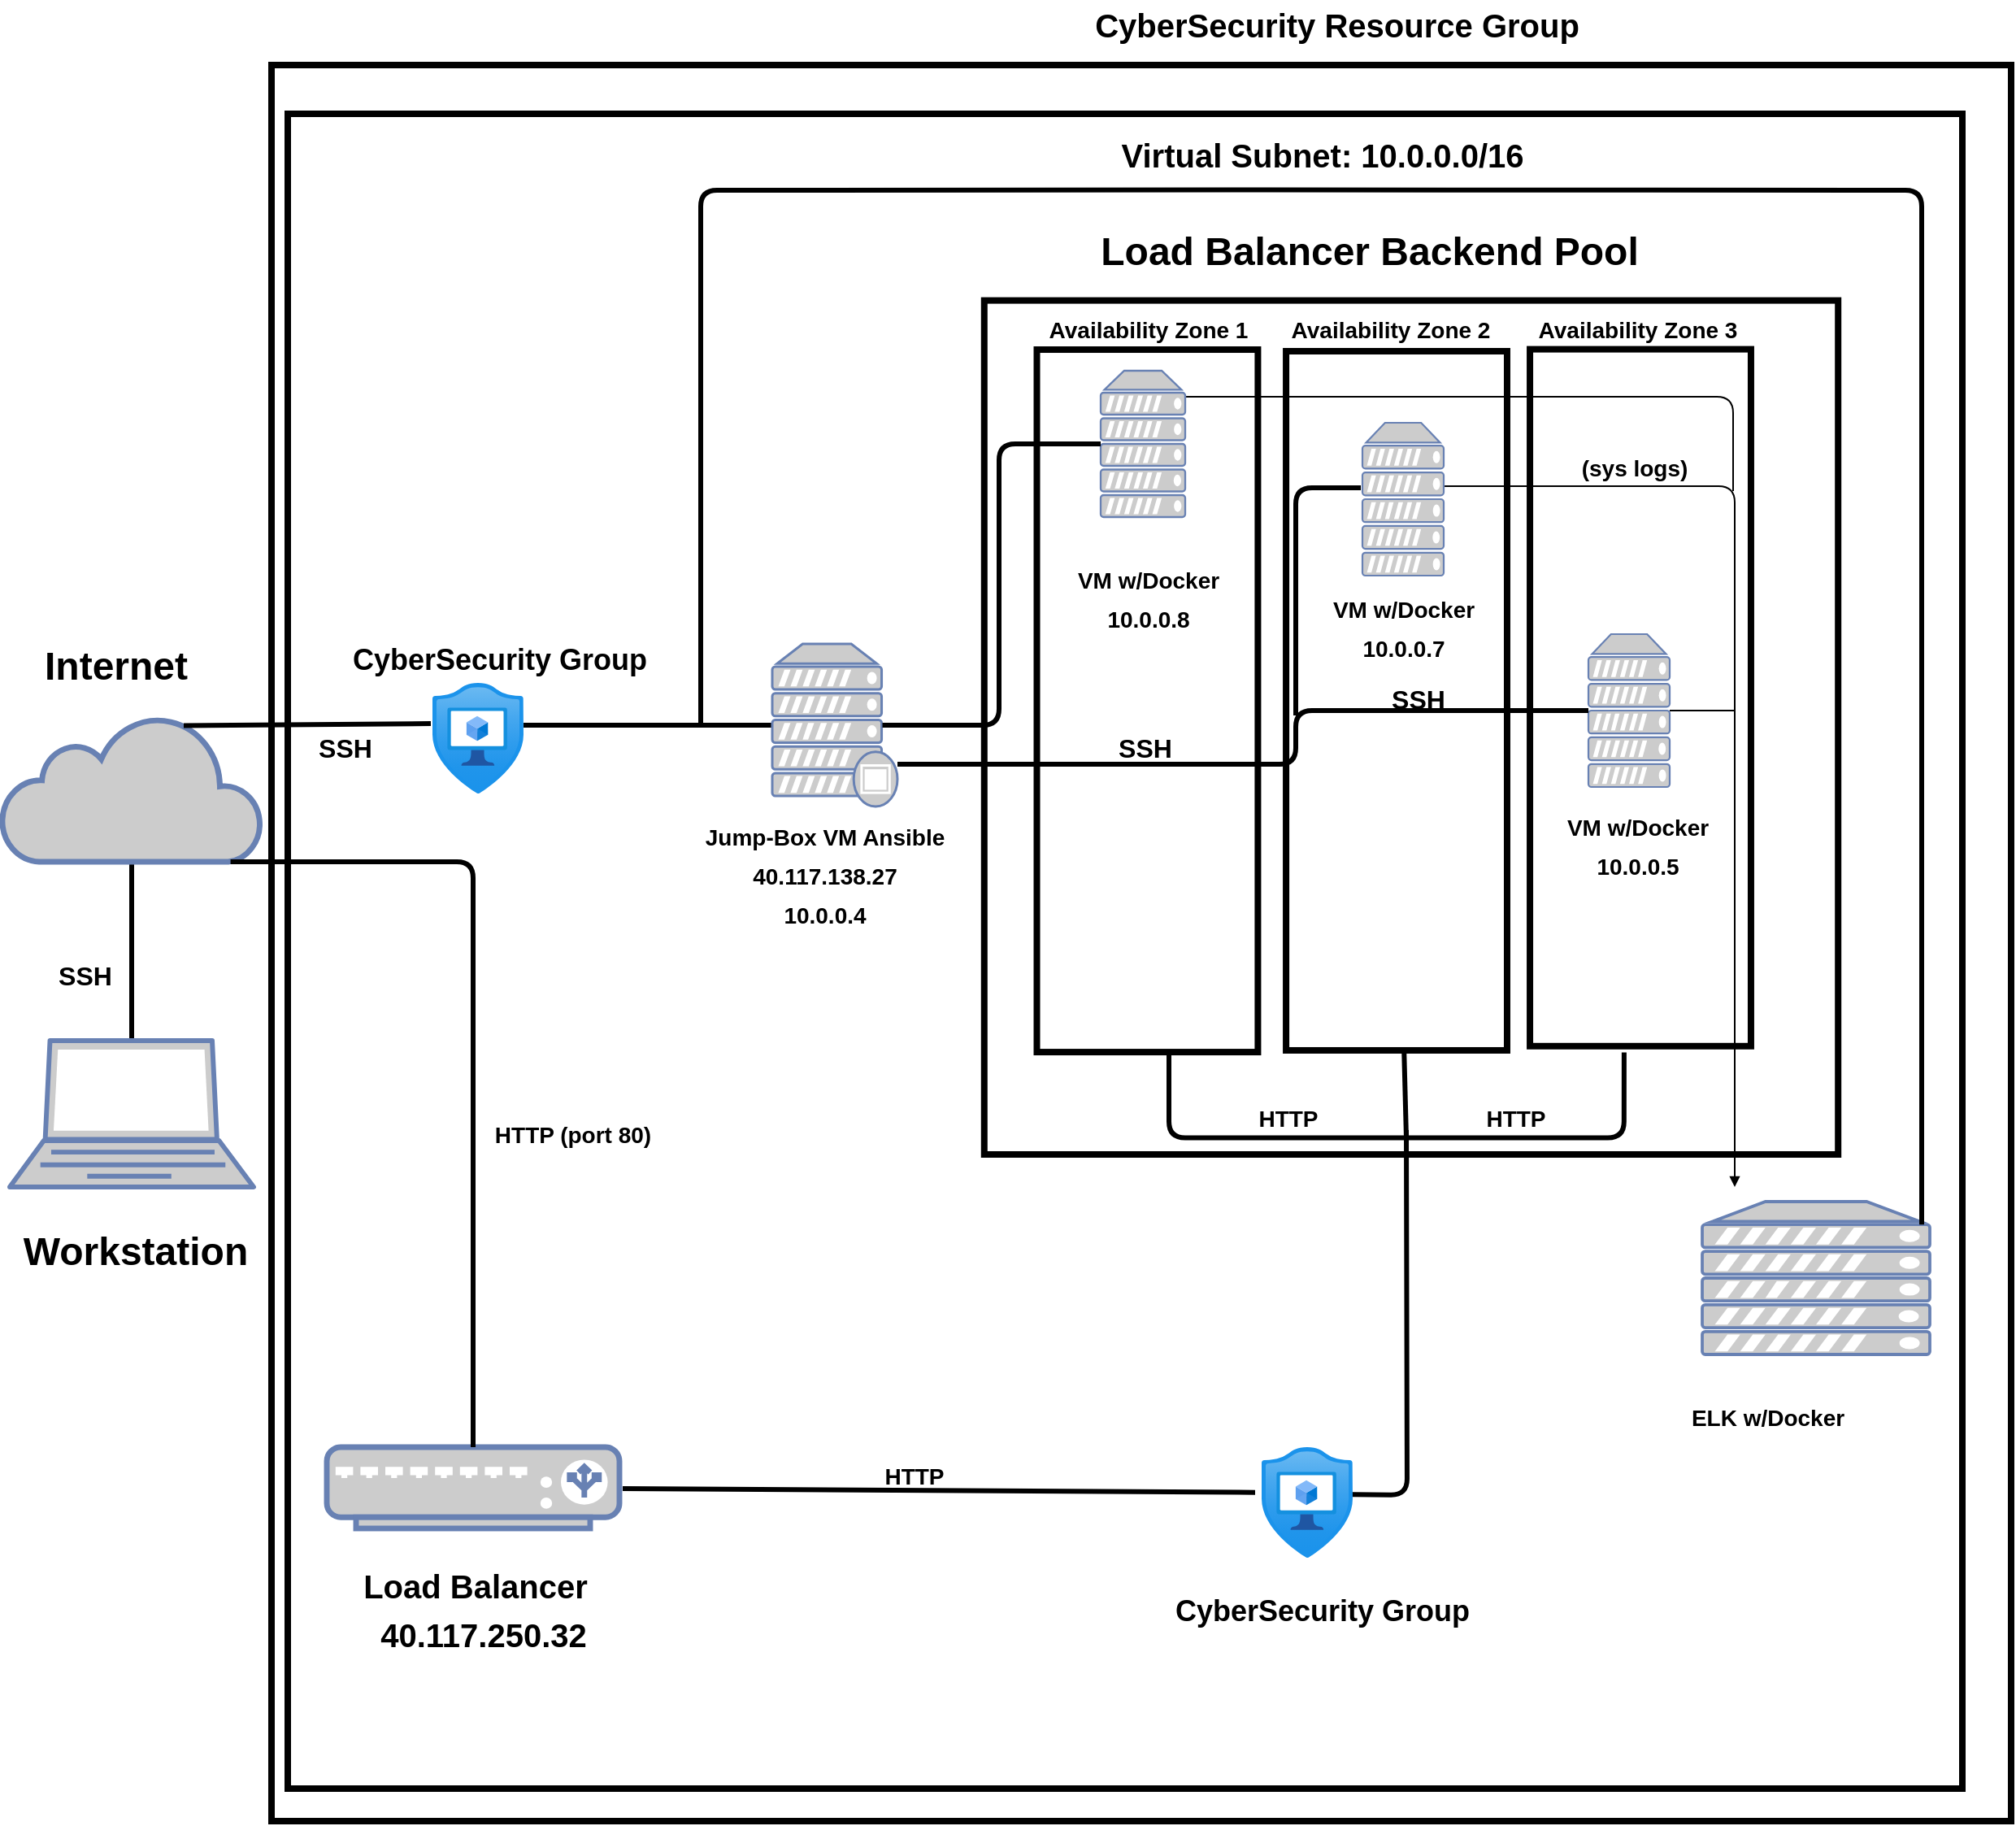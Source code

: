 <mxfile version="13.9.9" type="device"><diagram id="ICSO1sdo6AwT9c7mzcTs" name="Page-1"><mxGraphModel dx="1422" dy="1712" grid="1" gridSize="10" guides="1" tooltips="1" connect="1" arrows="1" fold="1" page="1" pageScale="1" pageWidth="1100" pageHeight="850" math="0" shadow="0"><root><mxCell id="0"/><mxCell id="1" parent="0"/><mxCell id="Nk9kMhet8O1wSBn22y-7-63" value="" style="rounded=0;whiteSpace=wrap;html=1;strokeWidth=4;" vertex="1" parent="1"><mxGeometry x="170" y="-200" width="1070" height="1080" as="geometry"/></mxCell><mxCell id="Nk9kMhet8O1wSBn22y-7-62" value="" style="whiteSpace=wrap;html=1;aspect=fixed;strokeWidth=4;" vertex="1" parent="1"><mxGeometry x="180" y="-170" width="1030" height="1030" as="geometry"/></mxCell><mxCell id="Nk9kMhet8O1wSBn22y-7-61" value="" style="whiteSpace=wrap;html=1;aspect=fixed;strokeWidth=4;" vertex="1" parent="1"><mxGeometry x="608.4" y="-55.2" width="525.2" height="525.2" as="geometry"/></mxCell><mxCell id="Nk9kMhet8O1wSBn22y-7-44" value="" style="group" vertex="1" connectable="0" parent="1"><mxGeometry x="640.755" y="-25.2" width="439.225" height="432.24" as="geometry"/></mxCell><mxCell id="Nk9kMhet8O1wSBn22y-7-43" value="" style="rounded=0;whiteSpace=wrap;html=1;rotation=90;strokeWidth=4;" vertex="1" parent="Nk9kMhet8O1wSBn22y-7-44"><mxGeometry x="156.955" y="146.32" width="428.59" height="135.95" as="geometry"/></mxCell><mxCell id="Nk9kMhet8O1wSBn22y-7-41" value="" style="rounded=0;whiteSpace=wrap;html=1;rotation=90;strokeWidth=4;" vertex="1" parent="Nk9kMhet8O1wSBn22y-7-44"><mxGeometry x="6.265" y="148.22" width="429.98" height="135.95" as="geometry"/></mxCell><mxCell id="Nk9kMhet8O1wSBn22y-7-40" value="" style="rounded=0;whiteSpace=wrap;html=1;rotation=90;strokeWidth=4;" vertex="1" parent="Nk9kMhet8O1wSBn22y-7-44"><mxGeometry x="-148.035" y="148.25" width="432.02" height="135.95" as="geometry"/></mxCell><mxCell id="Nk9kMhet8O1wSBn22y-7-49" style="edgeStyle=orthogonalEdgeStyle;rounded=1;orthogonalLoop=1;jettySize=auto;html=1;startArrow=none;startFill=0;sourcePerimeterSpacing=0;endArrow=none;endFill=0;endSize=4;targetPerimeterSpacing=0;strokeColor=#000000;strokeWidth=3;entryX=1.009;entryY=0.574;entryDx=0;entryDy=0;entryPerimeter=0;" edge="1" parent="Nk9kMhet8O1wSBn22y-7-44" target="Nk9kMhet8O1wSBn22y-7-43"><mxGeometry relative="1" as="geometry"><mxPoint x="361.245" y="515.2" as="targetPoint"/><mxPoint x="81.245" y="432.24" as="sourcePoint"/><Array as="points"><mxPoint x="81" y="485"/><mxPoint x="361" y="485"/></Array></mxGeometry></mxCell><mxCell id="tz4TMsR9JitPUQdAnOYj-48" value="&lt;font style=&quot;font-size: 14px&quot;&gt;&lt;b&gt;VM w/Docker&lt;br&gt;10.0.0.8&lt;br&gt;&lt;/b&gt;&lt;/font&gt;" style="text;html=1;resizable=0;autosize=1;align=center;verticalAlign=middle;points=[];fillColor=none;strokeColor=none;rounded=0;fontSize=20;" parent="Nk9kMhet8O1wSBn22y-7-44" vertex="1"><mxGeometry x="17.975" y="121.2" width="100" height="60" as="geometry"/></mxCell><mxCell id="tz4TMsR9JitPUQdAnOYj-8" value="&lt;font style=&quot;font-size: 18px&quot;&gt;&lt;b&gt;CyberSecurity Group&lt;/b&gt;&lt;/font&gt;" style="text;html=1;align=center;verticalAlign=middle;resizable=0;points=[];autosize=1;fontSize=20;" parent="1" vertex="1"><mxGeometry x="210" y="150" width="200" height="30" as="geometry"/></mxCell><mxCell id="tz4TMsR9JitPUQdAnOYj-16" value="&lt;b&gt;&lt;font style=&quot;font-size: 14px&quot;&gt;HTTP (port 80)&lt;/font&gt;&lt;/b&gt;" style="text;html=1;align=center;verticalAlign=middle;resizable=0;points=[];autosize=1;fontSize=20;" parent="1" vertex="1"><mxGeometry x="300" y="440" width="110" height="30" as="geometry"/></mxCell><mxCell id="tz4TMsR9JitPUQdAnOYj-47" value="&lt;font size=&quot;1&quot;&gt;&lt;b style=&quot;font-size: 14px&quot;&gt;ELK w/Docker&lt;/b&gt;&lt;/font&gt;" style="text;html=1;resizable=0;autosize=1;align=center;verticalAlign=middle;points=[];fillColor=none;strokeColor=none;rounded=0;fontSize=20;" parent="1" vertex="1"><mxGeometry x="1035.2" y="614" width="110" height="30" as="geometry"/></mxCell><mxCell id="tz4TMsR9JitPUQdAnOYj-54" value="" style="group" parent="1" vertex="1" connectable="0"><mxGeometry x="6" y="80" width="160" height="480" as="geometry"/></mxCell><mxCell id="tz4TMsR9JitPUQdAnOYj-4" value="&lt;font style=&quot;font-size: 24px&quot;&gt;&lt;b&gt;Workstation&lt;/b&gt;&lt;/font&gt;" style="text;html=1;resizable=0;autosize=1;align=center;verticalAlign=middle;points=[];fillColor=none;strokeColor=none;rounded=0;fontSize=20;" parent="tz4TMsR9JitPUQdAnOYj-54" vertex="1"><mxGeometry x="5" y="440" width="150" height="20" as="geometry"/></mxCell><mxCell id="Nk9kMhet8O1wSBn22y-7-4" value="&lt;b&gt;&lt;font style=&quot;font-size: 16px&quot;&gt;SSH&lt;/font&gt;&lt;/b&gt;" style="text;html=1;align=center;verticalAlign=middle;resizable=0;points=[];autosize=1;" vertex="1" parent="tz4TMsR9JitPUQdAnOYj-54"><mxGeometry x="24" y="270" width="50" height="20" as="geometry"/></mxCell><mxCell id="Nk9kMhet8O1wSBn22y-7-12" value="" style="group" vertex="1" connectable="0" parent="tz4TMsR9JitPUQdAnOYj-54"><mxGeometry width="160" height="410" as="geometry"/></mxCell><mxCell id="Nk9kMhet8O1wSBn22y-7-14" style="rounded=0;orthogonalLoop=1;jettySize=auto;html=1;entryX=0.5;entryY=1;entryDx=0;entryDy=0;entryPerimeter=0;strokeWidth=3;startArrow=none;startFill=0;endSize=0;endArrow=none;endFill=0;" edge="1" parent="Nk9kMhet8O1wSBn22y-7-12" source="tz4TMsR9JitPUQdAnOYj-3" target="Nk9kMhet8O1wSBn22y-7-10"><mxGeometry relative="1" as="geometry"/></mxCell><mxCell id="tz4TMsR9JitPUQdAnOYj-3" value="" style="fontColor=#0066CC;verticalAlign=top;verticalLabelPosition=bottom;labelPosition=center;align=center;html=1;outlineConnect=0;fillColor=#CCCCCC;strokeColor=#6881B3;gradientColor=none;gradientDirection=north;strokeWidth=2;shape=mxgraph.networks.laptop;" parent="Nk9kMhet8O1wSBn22y-7-12" vertex="1"><mxGeometry x="3" y="320" width="150" height="90" as="geometry"/></mxCell><mxCell id="Nk9kMhet8O1wSBn22y-7-10" value="" style="html=1;outlineConnect=0;fillColor=#CCCCCC;strokeColor=#6881B3;gradientColor=none;gradientDirection=north;strokeWidth=2;shape=mxgraph.networks.cloud;fontColor=#ffffff;" vertex="1" parent="Nk9kMhet8O1wSBn22y-7-12"><mxGeometry x="-2" y="120" width="160" height="90" as="geometry"/></mxCell><mxCell id="tz4TMsR9JitPUQdAnOYj-2" value="&lt;font style=&quot;font-size: 24px&quot;&gt;&lt;b&gt;Internet&lt;/b&gt;&lt;/font&gt;" style="text;html=1;resizable=0;autosize=1;align=center;verticalAlign=middle;points=[];fillColor=none;strokeColor=none;rounded=0;fontSize=20;" parent="Nk9kMhet8O1wSBn22y-7-12" vertex="1"><mxGeometry x="18" y="80" width="100" height="20" as="geometry"/></mxCell><mxCell id="tz4TMsR9JitPUQdAnOYj-61" value="&lt;b&gt;Virtual Subnet: 10.0.0.0/16&lt;/b&gt;" style="text;html=1;align=center;verticalAlign=middle;resizable=0;points=[];autosize=1;fontSize=20;" parent="1" vertex="1"><mxGeometry x="686" y="-160" width="260" height="30" as="geometry"/></mxCell><mxCell id="tz4TMsR9JitPUQdAnOYj-63" value="&lt;font style=&quot;font-size: 20px&quot;&gt;&lt;b&gt;CyberSecurity Resource Group&lt;/b&gt;&lt;/font&gt;" style="text;html=1;align=center;verticalAlign=middle;resizable=0;points=[];autosize=1;fontSize=20;" parent="1" vertex="1"><mxGeometry x="670" y="-240" width="310" height="30" as="geometry"/></mxCell><mxCell id="tz4TMsR9JitPUQdAnOYj-10" value="" style="fontColor=#0066CC;verticalAlign=top;verticalLabelPosition=bottom;labelPosition=center;align=center;html=1;outlineConnect=0;fillColor=#CCCCCC;strokeColor=#6881B3;gradientColor=none;gradientDirection=north;strokeWidth=2;shape=mxgraph.networks.load_balancer;" parent="1" vertex="1"><mxGeometry x="204" y="650" width="180" height="50" as="geometry"/></mxCell><mxCell id="tz4TMsR9JitPUQdAnOYj-31" value="&lt;font style=&quot;font-size: 24px&quot;&gt;&lt;b&gt;Load Balancer Backend Pool&lt;/b&gt;&lt;/font&gt;" style="text;html=1;resizable=0;autosize=1;align=center;verticalAlign=middle;points=[];fillColor=none;strokeColor=none;rounded=0;fontSize=20;" parent="1" vertex="1"><mxGeometry x="670" y="-100" width="350" height="30" as="geometry"/></mxCell><mxCell id="tz4TMsR9JitPUQdAnOYj-49" value="&lt;font style=&quot;font-size: 14px&quot;&gt;&lt;b&gt;VM w/Docker&lt;br&gt;10.0.0.7&lt;br&gt;&lt;/b&gt;&lt;/font&gt;" style="text;html=1;resizable=0;autosize=1;align=center;verticalAlign=middle;points=[];fillColor=none;strokeColor=none;rounded=0;fontSize=20;" parent="1" vertex="1"><mxGeometry x="816" y="114" width="100" height="60" as="geometry"/></mxCell><mxCell id="tz4TMsR9JitPUQdAnOYj-53" value="&lt;font style=&quot;font-size: 14px&quot;&gt;&lt;b&gt;Jump-Box VM Ansible&lt;br&gt;40.117.138.27&lt;br&gt;10.0.0.4&lt;br&gt;&lt;/b&gt;&lt;/font&gt;" style="text;html=1;resizable=0;autosize=1;align=center;verticalAlign=middle;points=[];fillColor=none;strokeColor=none;rounded=0;fontSize=20;" parent="1" vertex="1"><mxGeometry x="430" y="256" width="160" height="80" as="geometry"/></mxCell><mxCell id="sqx2bSAOAPN3HVUusI9J-3" value="" style="group" parent="1" vertex="1" connectable="0"><mxGeometry x="200" y="720" width="190" height="60" as="geometry"/></mxCell><mxCell id="tz4TMsR9JitPUQdAnOYj-12" value="&lt;b&gt;Load Balancer&lt;/b&gt;" style="text;html=1;align=center;verticalAlign=middle;resizable=0;points=[];autosize=1;fontSize=20;" parent="sqx2bSAOAPN3HVUusI9J-3" vertex="1"><mxGeometry x="20" width="150" height="30" as="geometry"/></mxCell><mxCell id="tz4TMsR9JitPUQdAnOYj-13" value="&lt;b&gt;40.117.250.32&lt;/b&gt;" style="text;html=1;align=center;verticalAlign=middle;resizable=0;points=[];autosize=1;fontSize=20;" parent="sqx2bSAOAPN3HVUusI9J-3" vertex="1"><mxGeometry x="30" y="30" width="140" height="30" as="geometry"/></mxCell><mxCell id="sqx2bSAOAPN3HVUusI9J-4" value="&lt;b&gt;&lt;font style=&quot;font-size: 16px&quot;&gt;SSH&lt;/font&gt;&lt;/b&gt;" style="text;html=1;align=center;verticalAlign=middle;resizable=0;points=[];autosize=1;" parent="1" vertex="1"><mxGeometry x="190" y="210" width="50" height="20" as="geometry"/></mxCell><mxCell id="Nk9kMhet8O1wSBn22y-7-30" style="edgeStyle=none;rounded=1;orthogonalLoop=1;jettySize=auto;html=1;startArrow=none;startFill=0;endArrow=none;endFill=0;endSize=0;strokeColor=#000000;strokeWidth=1;" edge="1" parent="1"><mxGeometry relative="1" as="geometry"><mxPoint x="1069" y="62" as="targetPoint"/><mxPoint x="731" y="4" as="sourcePoint"/><Array as="points"><mxPoint x="1069" y="4"/></Array></mxGeometry></mxCell><mxCell id="tz4TMsR9JitPUQdAnOYj-17" value="" style="fontColor=#0066CC;verticalAlign=top;verticalLabelPosition=bottom;labelPosition=center;align=center;html=1;outlineConnect=0;fillColor=#CCCCCC;strokeColor=#6881B3;gradientColor=none;gradientDirection=north;strokeWidth=2;shape=mxgraph.networks.server;" parent="1" vertex="1"><mxGeometry x="680" y="-12" width="52" height="90" as="geometry"/></mxCell><mxCell id="Nk9kMhet8O1wSBn22y-7-29" style="edgeStyle=none;rounded=1;orthogonalLoop=1;jettySize=auto;html=1;exitX=1;exitY=0.5;exitDx=0;exitDy=0;exitPerimeter=0;startArrow=none;startFill=0;endArrow=block;endFill=1;endSize=4;strokeColor=#000000;strokeWidth=1;targetPerimeterSpacing=8;sourcePerimeterSpacing=0;" edge="1" parent="1"><mxGeometry relative="1" as="geometry"><mxPoint x="1070" y="490" as="targetPoint"/><mxPoint x="891" y="59" as="sourcePoint"/><Array as="points"><mxPoint x="1070" y="59"/></Array></mxGeometry></mxCell><mxCell id="tz4TMsR9JitPUQdAnOYj-18" value="" style="fontColor=#0066CC;verticalAlign=top;verticalLabelPosition=bottom;labelPosition=center;align=center;html=1;outlineConnect=0;fillColor=#CCCCCC;strokeColor=#6881B3;gradientColor=none;gradientDirection=north;strokeWidth=2;shape=mxgraph.networks.server;" parent="1" vertex="1"><mxGeometry x="841" y="20" width="50" height="94" as="geometry"/></mxCell><mxCell id="Nk9kMhet8O1wSBn22y-7-52" style="edgeStyle=orthogonalEdgeStyle;rounded=1;orthogonalLoop=1;jettySize=auto;html=1;startArrow=none;startFill=0;sourcePerimeterSpacing=0;endArrow=none;endFill=0;endSize=4;targetPerimeterSpacing=0;strokeColor=#000000;strokeWidth=3;" edge="1" parent="1"><mxGeometry relative="1" as="geometry"><mxPoint x="868" y="455" as="targetPoint"/><mxPoint x="824" y="679" as="sourcePoint"/></mxGeometry></mxCell><mxCell id="Nk9kMhet8O1wSBn22y-7-31" style="edgeStyle=none;rounded=1;orthogonalLoop=1;jettySize=auto;html=1;startArrow=none;startFill=0;endArrow=none;endFill=0;endSize=0;strokeColor=#000000;strokeWidth=1;" edge="1" parent="1"><mxGeometry relative="1" as="geometry"><mxPoint x="1070" y="197" as="targetPoint"/><mxPoint x="1030" y="197" as="sourcePoint"/></mxGeometry></mxCell><mxCell id="Nk9kMhet8O1wSBn22y-7-5" value="" style="fontColor=#0066CC;verticalAlign=top;verticalLabelPosition=bottom;labelPosition=center;align=center;html=1;outlineConnect=0;fillColor=#CCCCCC;strokeColor=#6881B3;gradientColor=none;gradientDirection=north;strokeWidth=2;shape=mxgraph.networks.server;" vertex="1" parent="1"><mxGeometry x="980" y="150" width="50" height="94" as="geometry"/></mxCell><mxCell id="Nk9kMhet8O1wSBn22y-7-6" value="" style="fontColor=#0066CC;verticalAlign=top;verticalLabelPosition=bottom;labelPosition=center;align=center;html=1;outlineConnect=0;fillColor=#CCCCCC;strokeColor=#6881B3;gradientColor=none;gradientDirection=north;strokeWidth=2;shape=mxgraph.networks.server;" vertex="1" parent="1"><mxGeometry x="1050" y="499" width="140" height="94" as="geometry"/></mxCell><mxCell id="Nk9kMhet8O1wSBn22y-7-17" style="edgeStyle=none;rounded=0;orthogonalLoop=1;jettySize=auto;html=1;exitX=0.7;exitY=0.07;exitDx=0;exitDy=0;exitPerimeter=0;entryX=-0.036;entryY=0.368;entryDx=0;entryDy=0;entryPerimeter=0;startArrow=none;startFill=0;endArrow=none;endFill=0;endSize=0;strokeWidth=3;" edge="1" parent="1" source="Nk9kMhet8O1wSBn22y-7-10"><mxGeometry relative="1" as="geometry"><mxPoint x="267.984" y="205.024" as="targetPoint"/></mxGeometry></mxCell><mxCell id="Nk9kMhet8O1wSBn22y-7-20" value="" style="group" vertex="1" connectable="0" parent="1"><mxGeometry x="325" y="156" width="230" height="100" as="geometry"/></mxCell><mxCell id="Nk9kMhet8O1wSBn22y-7-19" style="edgeStyle=none;rounded=0;orthogonalLoop=1;jettySize=auto;html=1;startArrow=none;startFill=0;endArrow=none;endFill=0;endSize=0;strokeWidth=3;" edge="1" parent="Nk9kMhet8O1wSBn22y-7-20" source="tz4TMsR9JitPUQdAnOYj-20"><mxGeometry relative="1" as="geometry"><mxPoint y="50" as="targetPoint"/></mxGeometry></mxCell><mxCell id="tz4TMsR9JitPUQdAnOYj-20" value="" style="fontColor=#0066CC;verticalAlign=top;verticalLabelPosition=bottom;labelPosition=center;align=center;html=1;outlineConnect=0;fillColor=#CCCCCC;strokeColor=#6881B3;gradientColor=none;gradientDirection=north;strokeWidth=2;shape=mxgraph.networks.proxy_server;" parent="Nk9kMhet8O1wSBn22y-7-20" vertex="1"><mxGeometry x="153" width="77" height="100" as="geometry"/></mxCell><mxCell id="Nk9kMhet8O1wSBn22y-7-22" style="edgeStyle=orthogonalEdgeStyle;rounded=1;orthogonalLoop=1;jettySize=auto;html=1;exitX=0.88;exitY=0.5;exitDx=0;exitDy=0;exitPerimeter=0;entryX=0;entryY=0.5;entryDx=0;entryDy=0;entryPerimeter=0;startArrow=none;startFill=0;endArrow=none;endFill=0;endSize=0;strokeColor=#000000;strokeWidth=3;" edge="1" parent="1" source="tz4TMsR9JitPUQdAnOYj-20" target="tz4TMsR9JitPUQdAnOYj-17"><mxGeometry relative="1" as="geometry"/></mxCell><mxCell id="Nk9kMhet8O1wSBn22y-7-23" style="edgeStyle=orthogonalEdgeStyle;rounded=1;orthogonalLoop=1;jettySize=auto;html=1;startArrow=none;startFill=0;endArrow=none;endFill=0;endSize=0;strokeColor=#000000;strokeWidth=3;" edge="1" parent="1" source="tz4TMsR9JitPUQdAnOYj-20" target="Nk9kMhet8O1wSBn22y-7-5"><mxGeometry relative="1" as="geometry"><mxPoint x="560" y="230" as="sourcePoint"/><Array as="points"><mxPoint x="800" y="230"/><mxPoint x="800" y="197"/></Array></mxGeometry></mxCell><mxCell id="Nk9kMhet8O1wSBn22y-7-24" style="edgeStyle=orthogonalEdgeStyle;rounded=1;orthogonalLoop=1;jettySize=auto;html=1;startArrow=none;startFill=0;endArrow=none;endFill=0;endSize=0;strokeColor=#000000;strokeWidth=3;" edge="1" parent="1"><mxGeometry relative="1" as="geometry"><mxPoint x="840" y="60" as="targetPoint"/><mxPoint x="800" y="200" as="sourcePoint"/><Array as="points"><mxPoint x="800" y="170"/><mxPoint x="800" y="60"/></Array></mxGeometry></mxCell><mxCell id="Nk9kMhet8O1wSBn22y-7-27" value="&lt;font style=&quot;font-size: 14px&quot;&gt;&lt;b&gt;VM w/Docker&lt;br&gt;10.0.0.5&lt;br&gt;&lt;/b&gt;&lt;/font&gt;" style="text;html=1;resizable=0;autosize=1;align=center;verticalAlign=middle;points=[];fillColor=none;strokeColor=none;rounded=0;fontSize=20;" vertex="1" parent="1"><mxGeometry x="960" y="248" width="100" height="60" as="geometry"/></mxCell><mxCell id="Nk9kMhet8O1wSBn22y-7-28" style="rounded=1;orthogonalLoop=1;jettySize=auto;html=1;startArrow=none;startFill=0;endArrow=none;endFill=0;endSize=0;strokeColor=#000000;strokeWidth=3;entryX=1;entryY=0.15;entryDx=0;entryDy=0;entryPerimeter=0;" edge="1" parent="1"><mxGeometry relative="1" as="geometry"><mxPoint x="1185" y="513.1" as="targetPoint"/><mxPoint x="434" y="207" as="sourcePoint"/><Array as="points"><mxPoint x="434" y="-123"/><mxPoint x="772" y="-123.25"/><mxPoint x="1185" y="-123"/></Array></mxGeometry></mxCell><mxCell id="Nk9kMhet8O1wSBn22y-7-34" value="&lt;b&gt;&lt;font style=&quot;font-size: 16px&quot;&gt;SSH&lt;/font&gt;&lt;/b&gt;" style="text;html=1;align=center;verticalAlign=middle;resizable=0;points=[];autosize=1;" vertex="1" parent="1"><mxGeometry x="850" y="180" width="50" height="20" as="geometry"/></mxCell><mxCell id="Nk9kMhet8O1wSBn22y-7-35" value="&lt;b&gt;&lt;font style=&quot;font-size: 16px&quot;&gt;SSH&lt;/font&gt;&lt;/b&gt;" style="text;html=1;align=center;verticalAlign=middle;resizable=0;points=[];autosize=1;" vertex="1" parent="1"><mxGeometry x="682" y="210" width="50" height="20" as="geometry"/></mxCell><mxCell id="Nk9kMhet8O1wSBn22y-7-36" value="&lt;font size=&quot;1&quot;&gt;&lt;b style=&quot;font-size: 14px&quot;&gt;(sys logs)&lt;/b&gt;&lt;/font&gt;" style="text;html=1;resizable=0;autosize=1;align=center;verticalAlign=middle;points=[];fillColor=none;strokeColor=none;rounded=0;fontSize=20;" vertex="1" parent="1"><mxGeometry x="968" y="30" width="80" height="30" as="geometry"/></mxCell><mxCell id="Nk9kMhet8O1wSBn22y-7-37" style="edgeStyle=none;rounded=1;orthogonalLoop=1;jettySize=auto;html=1;exitX=0.88;exitY=1;exitDx=0;exitDy=0;exitPerimeter=0;startArrow=none;startFill=0;sourcePerimeterSpacing=0;endArrow=none;endFill=0;endSize=4;targetPerimeterSpacing=0;strokeColor=#000000;strokeWidth=3;entryX=0.5;entryY=0;entryDx=0;entryDy=0;entryPerimeter=0;" edge="1" parent="1" source="Nk9kMhet8O1wSBn22y-7-10" target="tz4TMsR9JitPUQdAnOYj-10"><mxGeometry relative="1" as="geometry"><mxPoint x="150.8" y="290" as="sourcePoint"/><mxPoint x="256" y="650" as="targetPoint"/><Array as="points"><mxPoint x="294" y="290"/></Array></mxGeometry></mxCell><mxCell id="Nk9kMhet8O1wSBn22y-7-48" style="rounded=1;orthogonalLoop=1;jettySize=auto;html=1;startArrow=none;startFill=0;sourcePerimeterSpacing=0;endArrow=none;endFill=0;endSize=4;targetPerimeterSpacing=0;strokeColor=#000000;strokeWidth=3;" edge="1" parent="1"><mxGeometry relative="1" as="geometry"><mxPoint x="868" y="460" as="targetPoint"/><mxPoint x="866.596" y="405.985" as="sourcePoint"/></mxGeometry></mxCell><mxCell id="Nk9kMhet8O1wSBn22y-7-50" value="&lt;font size=&quot;1&quot;&gt;&lt;b style=&quot;font-size: 14px&quot;&gt;HTTP&lt;br&gt;&lt;/b&gt;&lt;/font&gt;" style="text;html=1;resizable=0;autosize=1;align=center;verticalAlign=middle;points=[];fillColor=none;strokeColor=none;rounded=0;fontSize=20;" vertex="1" parent="1"><mxGeometry x="770" y="430" width="50" height="30" as="geometry"/></mxCell><mxCell id="Nk9kMhet8O1wSBn22y-7-51" value="&lt;font size=&quot;1&quot;&gt;&lt;b style=&quot;font-size: 14px&quot;&gt;HTTP&lt;br&gt;&lt;/b&gt;&lt;/font&gt;" style="text;html=1;resizable=0;autosize=1;align=center;verticalAlign=middle;points=[];fillColor=none;strokeColor=none;rounded=0;fontSize=20;" vertex="1" parent="1"><mxGeometry x="910" y="430" width="50" height="30" as="geometry"/></mxCell><mxCell id="Nk9kMhet8O1wSBn22y-7-53" value="&lt;font style=&quot;font-size: 18px&quot;&gt;&lt;b&gt;CyberSecurity Group&lt;/b&gt;&lt;/font&gt;" style="text;html=1;align=center;verticalAlign=middle;resizable=0;points=[];autosize=1;fontSize=20;" vertex="1" parent="1"><mxGeometry x="716" y="735" width="200" height="30" as="geometry"/></mxCell><mxCell id="Nk9kMhet8O1wSBn22y-7-56" value="&lt;font size=&quot;1&quot;&gt;&lt;b style=&quot;font-size: 14px&quot;&gt;HTTP&lt;br&gt;&lt;/b&gt;&lt;/font&gt;" style="text;html=1;resizable=0;autosize=1;align=center;verticalAlign=middle;points=[];fillColor=none;strokeColor=none;rounded=0;fontSize=20;" vertex="1" parent="1"><mxGeometry x="540" y="650" width="50" height="30" as="geometry"/></mxCell><mxCell id="Nk9kMhet8O1wSBn22y-7-57" value="&lt;font size=&quot;1&quot;&gt;&lt;b style=&quot;font-size: 14px&quot;&gt;Availability Zone 1&lt;br&gt;&lt;/b&gt;&lt;/font&gt;" style="text;html=1;resizable=0;autosize=1;align=center;verticalAlign=middle;points=[];fillColor=none;strokeColor=none;rounded=0;fontSize=20;" vertex="1" parent="1"><mxGeometry x="639" y="-55.2" width="140" height="30" as="geometry"/></mxCell><mxCell id="Nk9kMhet8O1wSBn22y-7-58" value="&lt;font size=&quot;1&quot;&gt;&lt;b style=&quot;font-size: 14px&quot;&gt;Availability Zone 2&lt;br&gt;&lt;/b&gt;&lt;/font&gt;" style="text;html=1;resizable=0;autosize=1;align=center;verticalAlign=middle;points=[];fillColor=none;strokeColor=none;rounded=0;fontSize=20;" vertex="1" parent="1"><mxGeometry x="788.37" y="-55.2" width="140" height="30" as="geometry"/></mxCell><mxCell id="Nk9kMhet8O1wSBn22y-7-59" value="&lt;font size=&quot;1&quot;&gt;&lt;b style=&quot;font-size: 14px&quot;&gt;Availability Zone 3&lt;br&gt;&lt;/b&gt;&lt;/font&gt;" style="text;html=1;resizable=0;autosize=1;align=center;verticalAlign=middle;points=[];fillColor=none;strokeColor=none;rounded=0;fontSize=20;" vertex="1" parent="1"><mxGeometry x="940" y="-55.2" width="140" height="30" as="geometry"/></mxCell><mxCell id="Nk9kMhet8O1wSBn22y-7-64" value="" style="aspect=fixed;html=1;points=[];align=center;image;fontSize=12;image=img/lib/azure2/security/Application_Security_Groups.svg;strokeWidth=4;" vertex="1" parent="1"><mxGeometry x="269" y="180" width="56.0" height="68" as="geometry"/></mxCell><mxCell id="Nk9kMhet8O1wSBn22y-7-68" value="" style="group" vertex="1" connectable="0" parent="1"><mxGeometry x="386" y="644" width="445" height="68" as="geometry"/></mxCell><mxCell id="Nk9kMhet8O1wSBn22y-7-54" style="rounded=1;orthogonalLoop=1;jettySize=auto;html=1;startArrow=none;startFill=0;sourcePerimeterSpacing=0;endArrow=none;endFill=0;endSize=4;targetPerimeterSpacing=0;strokeColor=#000000;strokeWidth=3;" edge="1" parent="Nk9kMhet8O1wSBn22y-7-68"><mxGeometry relative="1" as="geometry"><mxPoint y="31.536" as="sourcePoint"/><mxPoint x="389" y="33.835" as="targetPoint"/></mxGeometry></mxCell><mxCell id="Nk9kMhet8O1wSBn22y-7-70" value="" style="aspect=fixed;html=1;points=[];align=center;image;fontSize=12;image=img/lib/azure2/security/Application_Security_Groups.svg;strokeWidth=4;" vertex="1" parent="1"><mxGeometry x="779" y="650" width="56.0" height="68" as="geometry"/></mxCell></root></mxGraphModel></diagram></mxfile>